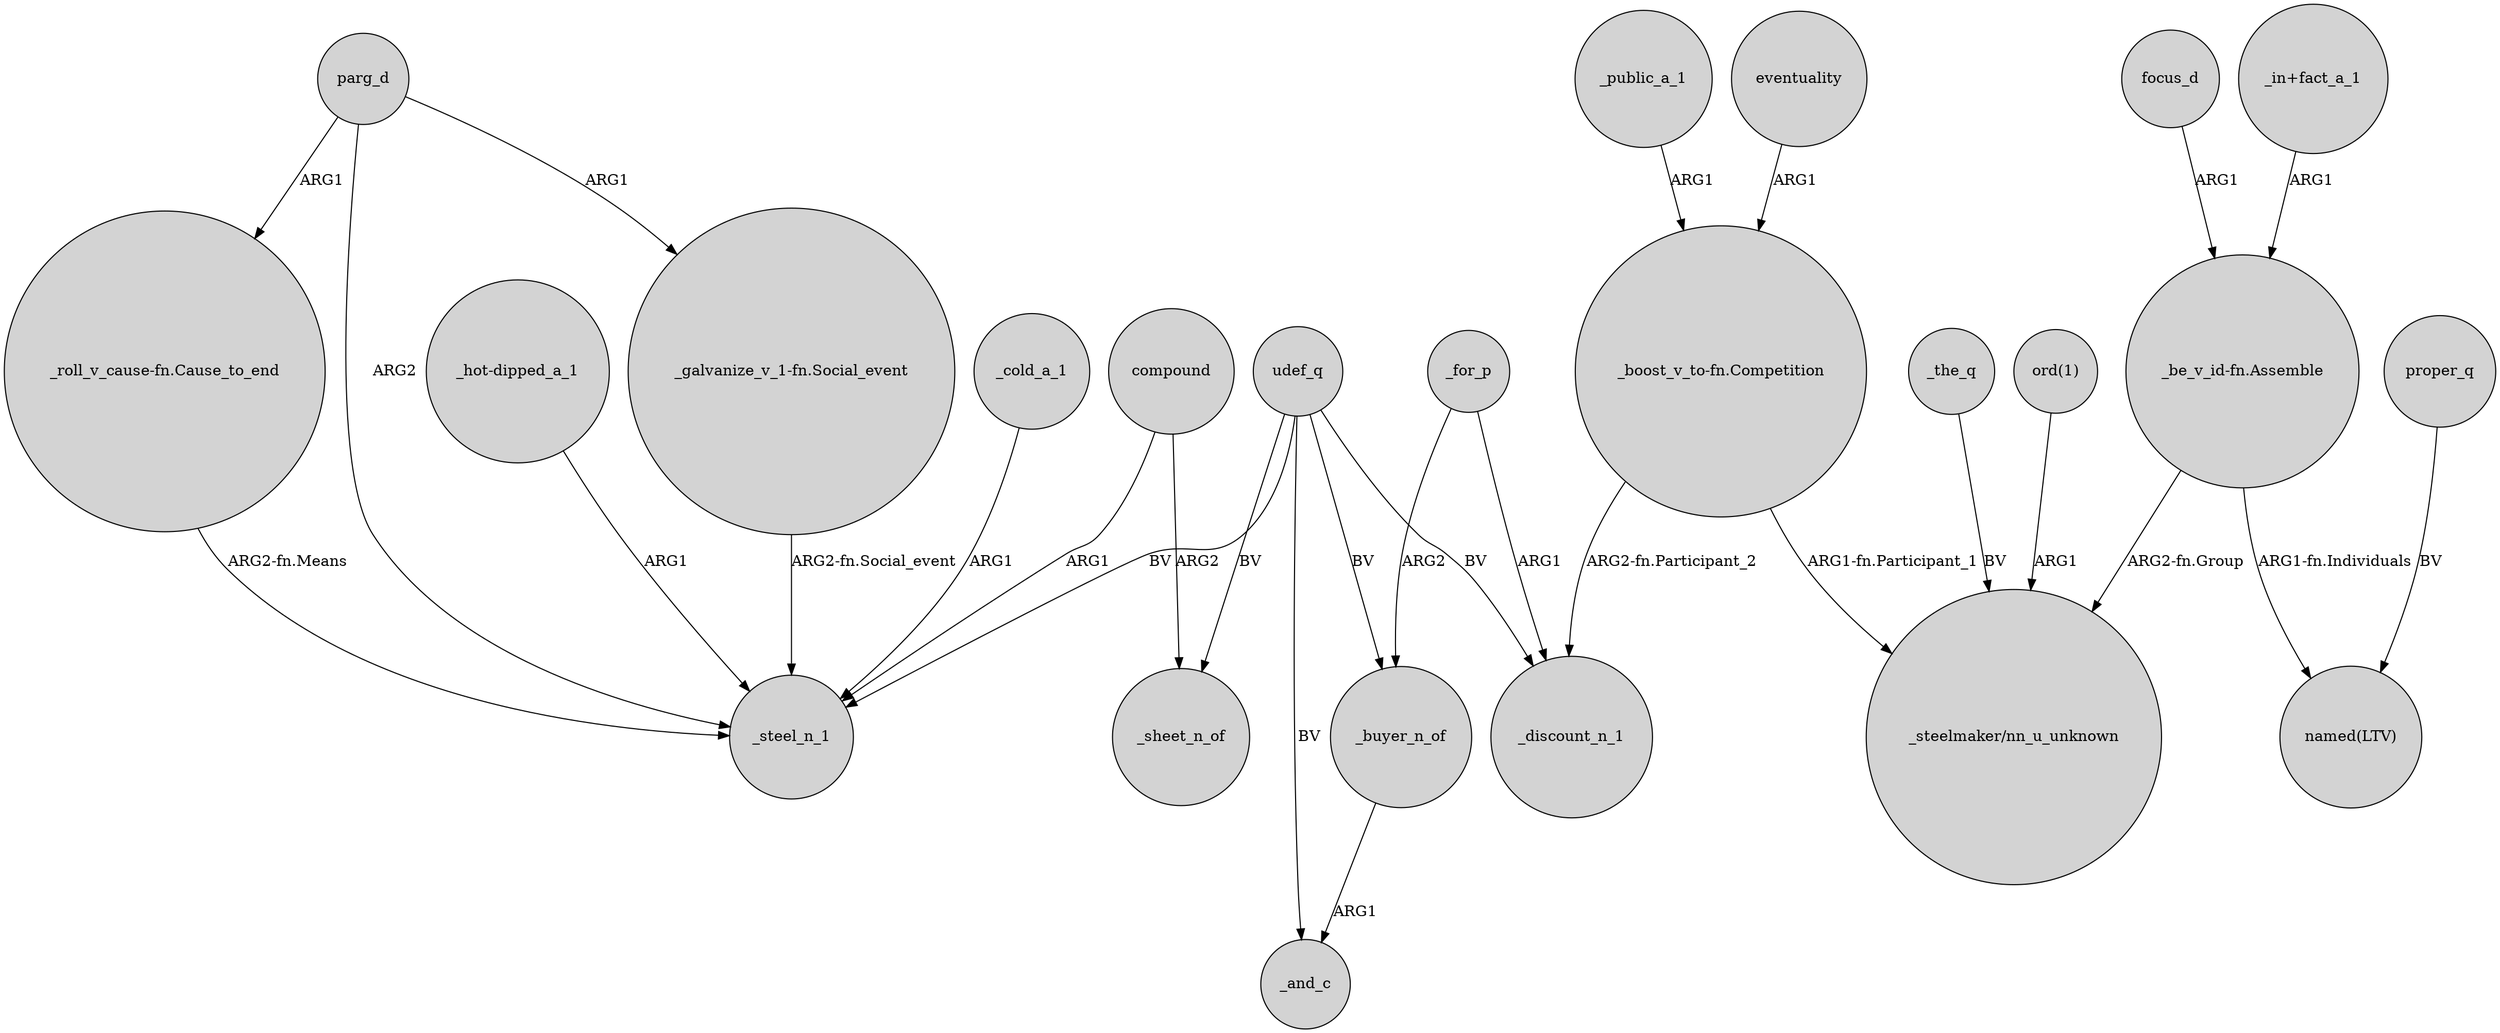 digraph {
	node [shape=circle style=filled]
	parg_d -> _steel_n_1 [label=ARG2]
	_buyer_n_of -> _and_c [label=ARG1]
	udef_q -> _buyer_n_of [label=BV]
	"_hot-dipped_a_1" -> _steel_n_1 [label=ARG1]
	_public_a_1 -> "_boost_v_to-fn.Competition" [label=ARG1]
	udef_q -> _discount_n_1 [label=BV]
	eventuality -> "_boost_v_to-fn.Competition" [label=ARG1]
	"_be_v_id-fn.Assemble" -> "_steelmaker/nn_u_unknown" [label="ARG2-fn.Group"]
	_the_q -> "_steelmaker/nn_u_unknown" [label=BV]
	compound -> _steel_n_1 [label=ARG1]
	udef_q -> _and_c [label=BV]
	compound -> _sheet_n_of [label=ARG2]
	"_boost_v_to-fn.Competition" -> "_steelmaker/nn_u_unknown" [label="ARG1-fn.Participant_1"]
	udef_q -> _sheet_n_of [label=BV]
	udef_q -> _steel_n_1 [label=BV]
	"ord(1)" -> "_steelmaker/nn_u_unknown" [label=ARG1]
	"_be_v_id-fn.Assemble" -> "named(LTV)" [label="ARG1-fn.Individuals"]
	parg_d -> "_galvanize_v_1-fn.Social_event" [label=ARG1]
	"_boost_v_to-fn.Competition" -> _discount_n_1 [label="ARG2-fn.Participant_2"]
	"_galvanize_v_1-fn.Social_event" -> _steel_n_1 [label="ARG2-fn.Social_event"]
	focus_d -> "_be_v_id-fn.Assemble" [label=ARG1]
	_for_p -> _discount_n_1 [label=ARG1]
	parg_d -> "_roll_v_cause-fn.Cause_to_end" [label=ARG1]
	"_roll_v_cause-fn.Cause_to_end" -> _steel_n_1 [label="ARG2-fn.Means"]
	_for_p -> _buyer_n_of [label=ARG2]
	"_in+fact_a_1" -> "_be_v_id-fn.Assemble" [label=ARG1]
	proper_q -> "named(LTV)" [label=BV]
	_cold_a_1 -> _steel_n_1 [label=ARG1]
}
